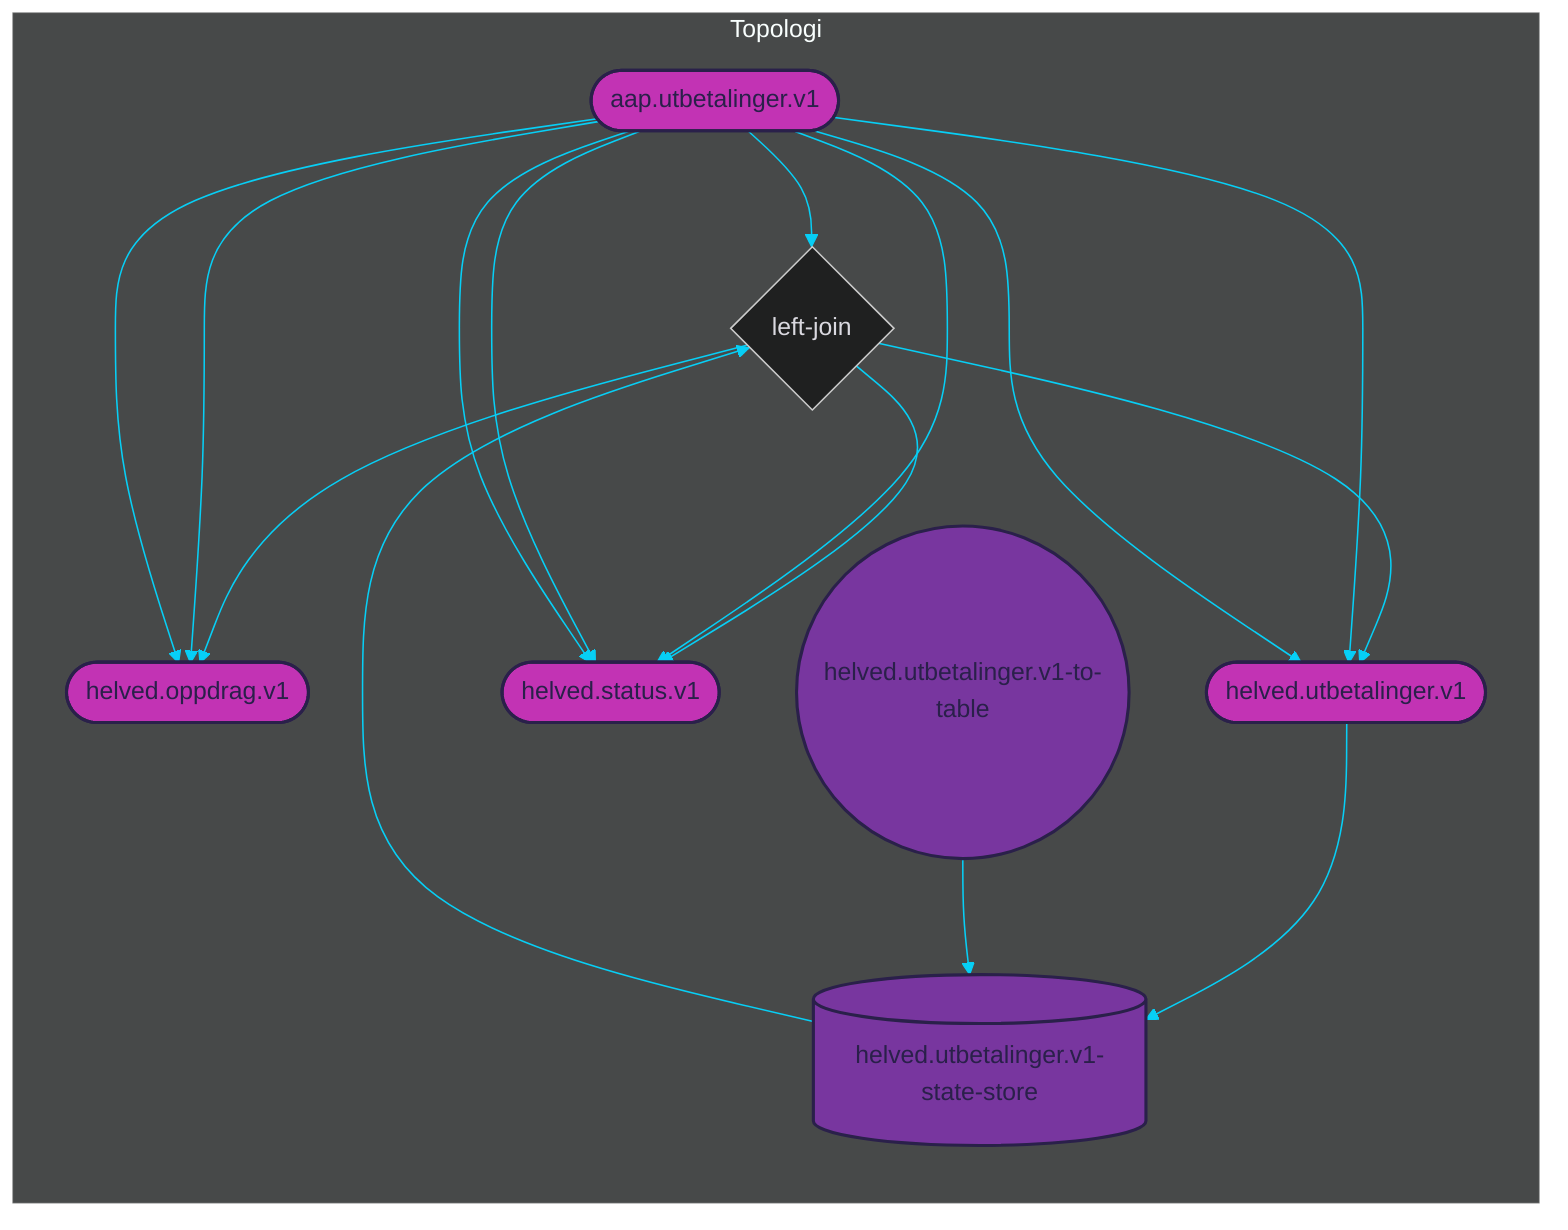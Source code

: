 %%{init: {'theme': 'dark', 'themeVariables': { 'primaryColor': '#07cff6', 'textColor': '#dad9e0', 'lineColor': '#07cff6'}}}%%

graph LR

subgraph Topologi
    %% TOPICS
    aap.utbetalinger.v1([aap.utbetalinger.v1])
	helved.utbetalinger.v1([helved.utbetalinger.v1])
	helved.oppdrag.v1([helved.oppdrag.v1])
	helved.status.v1([helved.status.v1])

    %% JOINS
    aap.utbetalinger.v1-left-join-helved.utbetalinger.v1{left-join}

    %% STATE PROCESSORS
    
    
    %% STATE STORES
    helved.utbetalinger.v1-state-store[(helved.utbetalinger.v1-state-store)]
    
    %% DATABASES
    
    

    %% PROCESSOR API JOBS
    helved.utbetalinger.v1-to-table((helved.utbetalinger.v1-to-table))
    
    %% JOIN STREAMS
    aap.utbetalinger.v1 --> aap.utbetalinger.v1-left-join-helved.utbetalinger.v1
	helved.utbetalinger.v1-state-store --> aap.utbetalinger.v1-left-join-helved.utbetalinger.v1
	aap.utbetalinger.v1-left-join-helved.utbetalinger.v1 --> helved.oppdrag.v1
	aap.utbetalinger.v1-left-join-helved.utbetalinger.v1 --> helved.utbetalinger.v1
	aap.utbetalinger.v1-left-join-helved.utbetalinger.v1 --> helved.status.v1

    %% TABLE STREAMS
    helved.utbetalinger.v1 --> helved.utbetalinger.v1-state-store

    %% JOB STREAMS
    helved.utbetalinger.v1-to-table --> helved.utbetalinger.v1-state-store
    
    %% BRANCH STREAMS
    aap.utbetalinger.v1 --> helved.oppdrag.v1
	aap.utbetalinger.v1 --> helved.utbetalinger.v1
	aap.utbetalinger.v1 --> helved.status.v1
	aap.utbetalinger.v1 --> helved.status.v1
	aap.utbetalinger.v1 --> helved.oppdrag.v1
	aap.utbetalinger.v1 --> helved.utbetalinger.v1
	aap.utbetalinger.v1 --> helved.status.v1

    %% REPARTITION STREAMS
    
    
    %% BASIC STREAMS
    
    
    %% CUSTOM PROCESS STREAMS
    
end

%% COLORS
%% light    #dad9e0
%% purple   #78369f
%% pink     #c233b4
%% dark     #2a204a
%% blue     #07cff6

%% STYLES
style aap.utbetalinger.v1 fill:#c233b4, stroke:#2a204a, stroke-width:2px, color:#2a204a
style helved.utbetalinger.v1 fill:#c233b4, stroke:#2a204a, stroke-width:2px, color:#2a204a
style helved.oppdrag.v1 fill:#c233b4, stroke:#2a204a, stroke-width:2px, color:#2a204a
style helved.status.v1 fill:#c233b4, stroke:#2a204a, stroke-width:2px, color:#2a204a
style helved.utbetalinger.v1-state-store fill:#78369f, stroke:#2a204a, stroke-width:2px, color:#2a204a
style helved.utbetalinger.v1-to-table fill:#78369f, stroke:#2a204a, stroke-width:2px, color:#2a204a